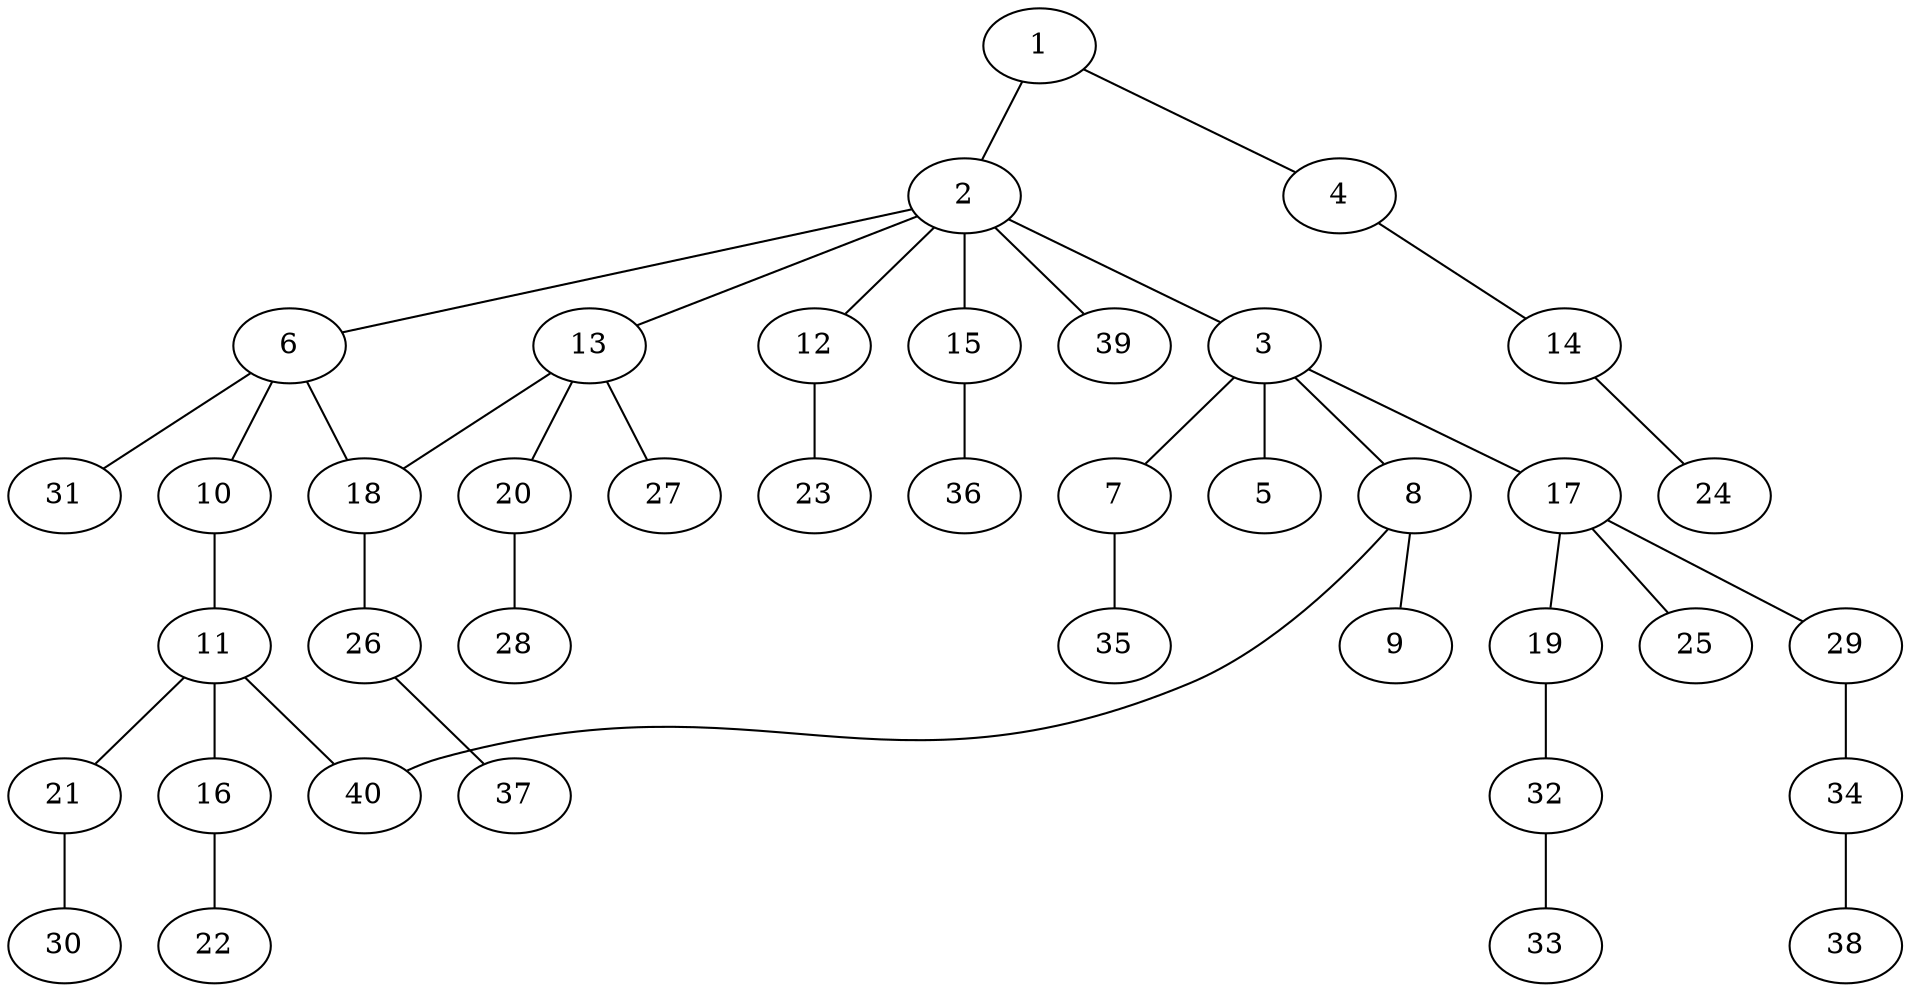 graph graphname {1--2
1--4
2--3
2--6
2--12
2--13
2--15
2--39
3--5
3--7
3--8
3--17
4--14
6--10
6--18
6--31
7--35
8--9
8--40
10--11
11--16
11--21
11--40
12--23
13--18
13--20
13--27
14--24
15--36
16--22
17--19
17--25
17--29
18--26
19--32
20--28
21--30
26--37
29--34
32--33
34--38
}